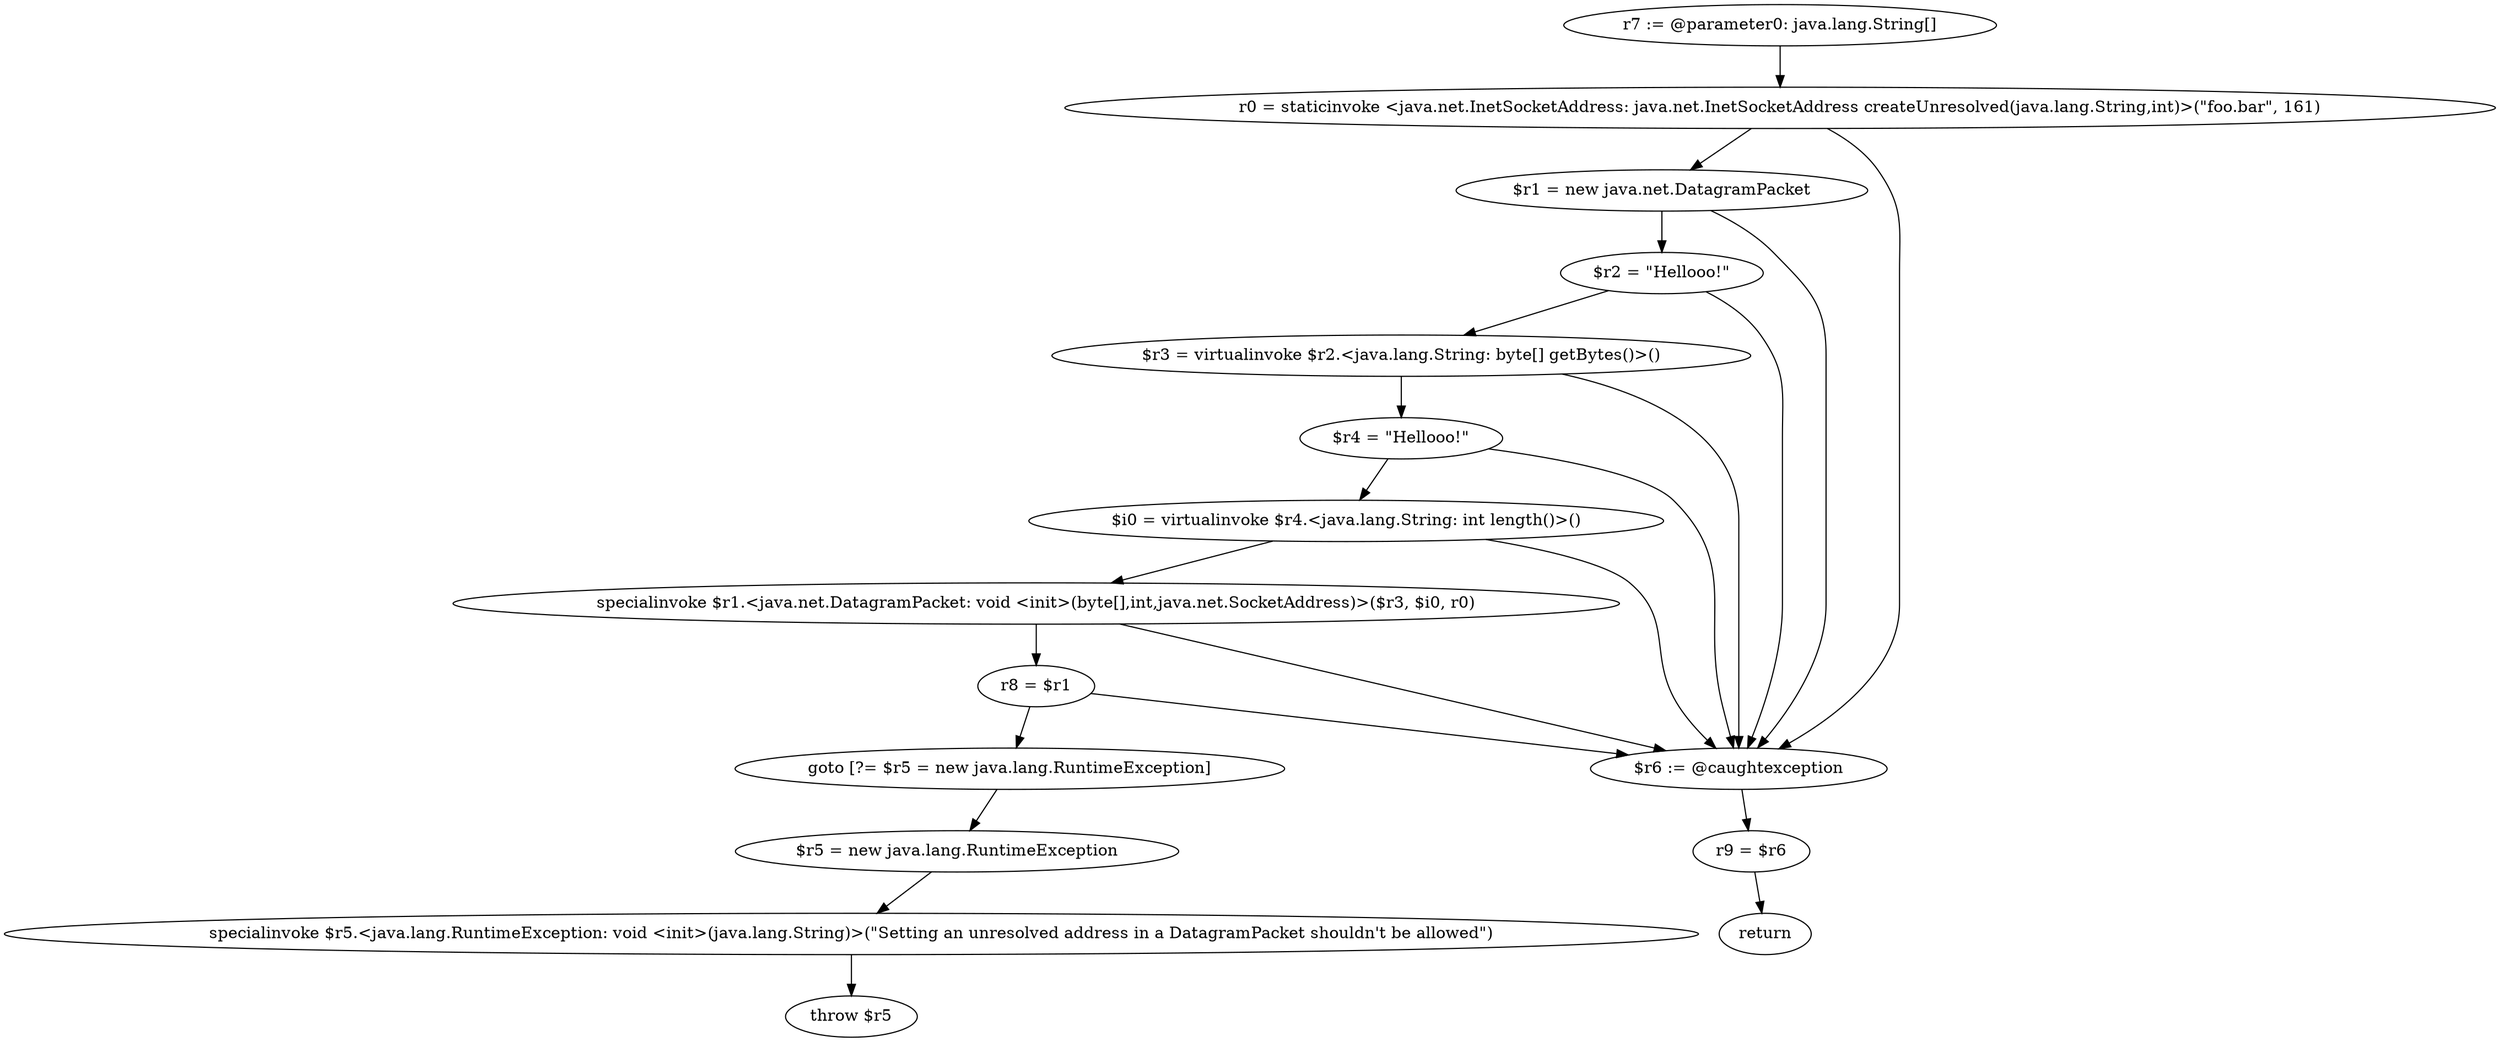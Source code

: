 digraph "unitGraph" {
    "r7 := @parameter0: java.lang.String[]"
    "r0 = staticinvoke <java.net.InetSocketAddress: java.net.InetSocketAddress createUnresolved(java.lang.String,int)>(\"foo.bar\", 161)"
    "$r1 = new java.net.DatagramPacket"
    "$r2 = \"Hellooo!\""
    "$r3 = virtualinvoke $r2.<java.lang.String: byte[] getBytes()>()"
    "$r4 = \"Hellooo!\""
    "$i0 = virtualinvoke $r4.<java.lang.String: int length()>()"
    "specialinvoke $r1.<java.net.DatagramPacket: void <init>(byte[],int,java.net.SocketAddress)>($r3, $i0, r0)"
    "r8 = $r1"
    "goto [?= $r5 = new java.lang.RuntimeException]"
    "$r6 := @caughtexception"
    "r9 = $r6"
    "return"
    "$r5 = new java.lang.RuntimeException"
    "specialinvoke $r5.<java.lang.RuntimeException: void <init>(java.lang.String)>(\"Setting an unresolved address in a DatagramPacket shouldn\'t be allowed\")"
    "throw $r5"
    "r7 := @parameter0: java.lang.String[]"->"r0 = staticinvoke <java.net.InetSocketAddress: java.net.InetSocketAddress createUnresolved(java.lang.String,int)>(\"foo.bar\", 161)";
    "r0 = staticinvoke <java.net.InetSocketAddress: java.net.InetSocketAddress createUnresolved(java.lang.String,int)>(\"foo.bar\", 161)"->"$r1 = new java.net.DatagramPacket";
    "r0 = staticinvoke <java.net.InetSocketAddress: java.net.InetSocketAddress createUnresolved(java.lang.String,int)>(\"foo.bar\", 161)"->"$r6 := @caughtexception";
    "$r1 = new java.net.DatagramPacket"->"$r2 = \"Hellooo!\"";
    "$r1 = new java.net.DatagramPacket"->"$r6 := @caughtexception";
    "$r2 = \"Hellooo!\""->"$r3 = virtualinvoke $r2.<java.lang.String: byte[] getBytes()>()";
    "$r2 = \"Hellooo!\""->"$r6 := @caughtexception";
    "$r3 = virtualinvoke $r2.<java.lang.String: byte[] getBytes()>()"->"$r4 = \"Hellooo!\"";
    "$r3 = virtualinvoke $r2.<java.lang.String: byte[] getBytes()>()"->"$r6 := @caughtexception";
    "$r4 = \"Hellooo!\""->"$i0 = virtualinvoke $r4.<java.lang.String: int length()>()";
    "$r4 = \"Hellooo!\""->"$r6 := @caughtexception";
    "$i0 = virtualinvoke $r4.<java.lang.String: int length()>()"->"specialinvoke $r1.<java.net.DatagramPacket: void <init>(byte[],int,java.net.SocketAddress)>($r3, $i0, r0)";
    "$i0 = virtualinvoke $r4.<java.lang.String: int length()>()"->"$r6 := @caughtexception";
    "specialinvoke $r1.<java.net.DatagramPacket: void <init>(byte[],int,java.net.SocketAddress)>($r3, $i0, r0)"->"r8 = $r1";
    "specialinvoke $r1.<java.net.DatagramPacket: void <init>(byte[],int,java.net.SocketAddress)>($r3, $i0, r0)"->"$r6 := @caughtexception";
    "r8 = $r1"->"goto [?= $r5 = new java.lang.RuntimeException]";
    "r8 = $r1"->"$r6 := @caughtexception";
    "goto [?= $r5 = new java.lang.RuntimeException]"->"$r5 = new java.lang.RuntimeException";
    "$r6 := @caughtexception"->"r9 = $r6";
    "r9 = $r6"->"return";
    "$r5 = new java.lang.RuntimeException"->"specialinvoke $r5.<java.lang.RuntimeException: void <init>(java.lang.String)>(\"Setting an unresolved address in a DatagramPacket shouldn\'t be allowed\")";
    "specialinvoke $r5.<java.lang.RuntimeException: void <init>(java.lang.String)>(\"Setting an unresolved address in a DatagramPacket shouldn\'t be allowed\")"->"throw $r5";
}
